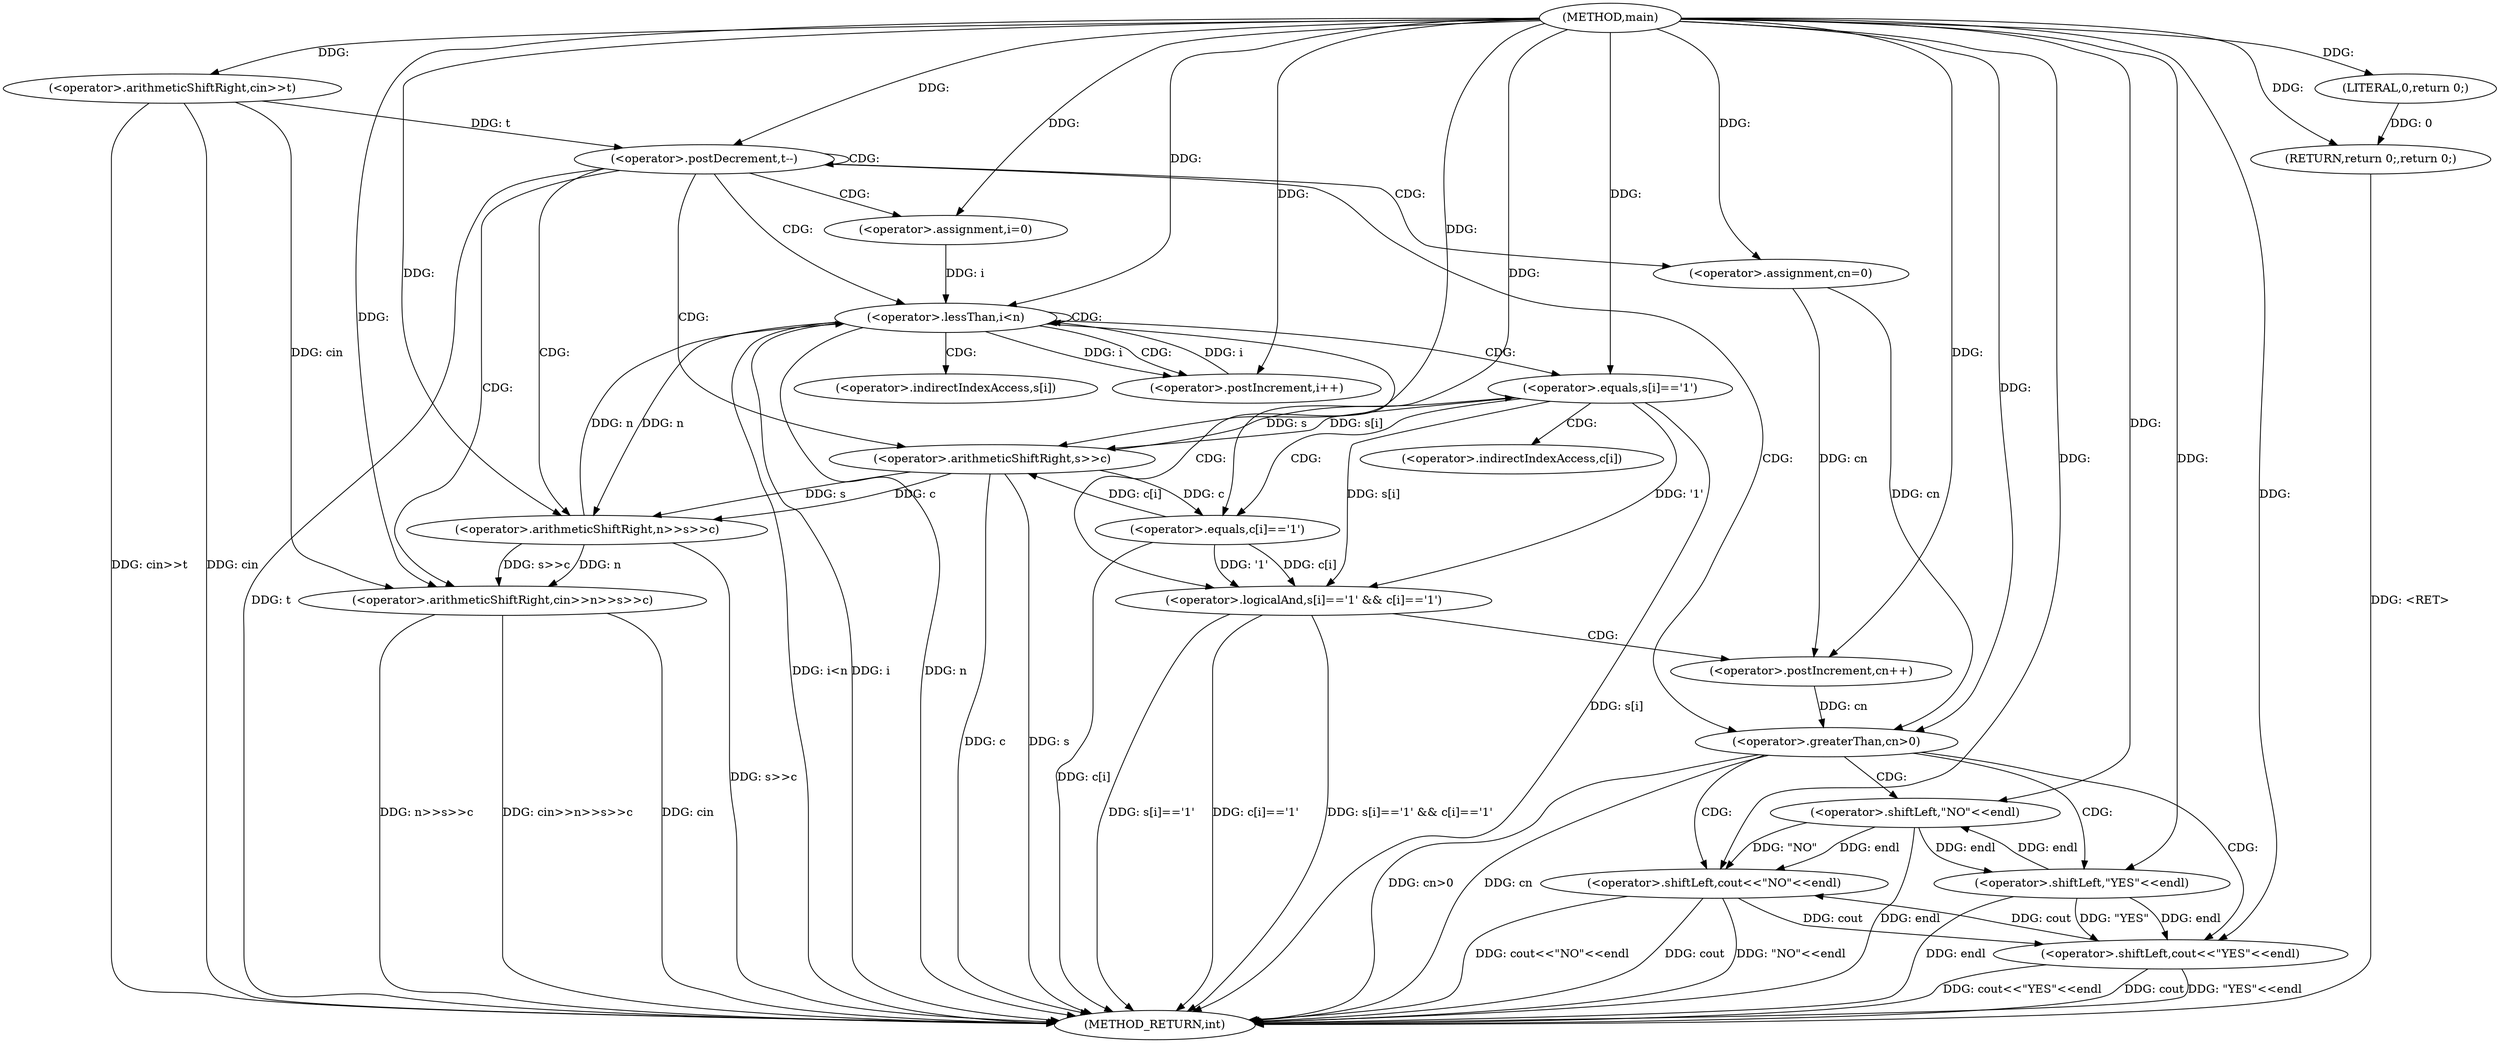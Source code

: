 digraph "main" {  
"1000102" [label = "(METHOD,main)" ]
"1000171" [label = "(METHOD_RETURN,int)" ]
"1000112" [label = "(<operator>.arithmeticShiftRight,cin>>t)" ]
"1000169" [label = "(RETURN,return 0;,return 0;)" ]
"1000116" [label = "(<operator>.postDecrement,t--)" ]
"1000170" [label = "(LITERAL,0,return 0;)" ]
"1000119" [label = "(<operator>.arithmeticShiftRight,cin>>n>>s>>c)" ]
"1000126" [label = "(<operator>.assignment,cn=0)" ]
"1000130" [label = "(<operator>.assignment,i=0)" ]
"1000133" [label = "(<operator>.lessThan,i<n)" ]
"1000136" [label = "(<operator>.postIncrement,i++)" ]
"1000155" [label = "(<operator>.greaterThan,cn>0)" ]
"1000158" [label = "(<operator>.shiftLeft,cout<<\"NO\"<<endl)" ]
"1000121" [label = "(<operator>.arithmeticShiftRight,n>>s>>c)" ]
"1000164" [label = "(<operator>.shiftLeft,cout<<\"YES\"<<endl)" ]
"1000123" [label = "(<operator>.arithmeticShiftRight,s>>c)" ]
"1000140" [label = "(<operator>.logicalAnd,s[i]=='1' && c[i]=='1')" ]
"1000160" [label = "(<operator>.shiftLeft,\"NO\"<<endl)" ]
"1000152" [label = "(<operator>.postIncrement,cn++)" ]
"1000166" [label = "(<operator>.shiftLeft,\"YES\"<<endl)" ]
"1000141" [label = "(<operator>.equals,s[i]=='1')" ]
"1000146" [label = "(<operator>.equals,c[i]=='1')" ]
"1000142" [label = "(<operator>.indirectIndexAccess,s[i])" ]
"1000147" [label = "(<operator>.indirectIndexAccess,c[i])" ]
  "1000169" -> "1000171"  [ label = "DDG: <RET>"] 
  "1000112" -> "1000171"  [ label = "DDG: cin"] 
  "1000112" -> "1000171"  [ label = "DDG: cin>>t"] 
  "1000116" -> "1000171"  [ label = "DDG: t"] 
  "1000119" -> "1000171"  [ label = "DDG: cin"] 
  "1000123" -> "1000171"  [ label = "DDG: s"] 
  "1000123" -> "1000171"  [ label = "DDG: c"] 
  "1000121" -> "1000171"  [ label = "DDG: s>>c"] 
  "1000119" -> "1000171"  [ label = "DDG: n>>s>>c"] 
  "1000119" -> "1000171"  [ label = "DDG: cin>>n>>s>>c"] 
  "1000133" -> "1000171"  [ label = "DDG: i"] 
  "1000133" -> "1000171"  [ label = "DDG: n"] 
  "1000133" -> "1000171"  [ label = "DDG: i<n"] 
  "1000155" -> "1000171"  [ label = "DDG: cn"] 
  "1000155" -> "1000171"  [ label = "DDG: cn>0"] 
  "1000164" -> "1000171"  [ label = "DDG: cout"] 
  "1000166" -> "1000171"  [ label = "DDG: endl"] 
  "1000164" -> "1000171"  [ label = "DDG: \"YES\"<<endl"] 
  "1000164" -> "1000171"  [ label = "DDG: cout<<\"YES\"<<endl"] 
  "1000158" -> "1000171"  [ label = "DDG: cout"] 
  "1000160" -> "1000171"  [ label = "DDG: endl"] 
  "1000158" -> "1000171"  [ label = "DDG: \"NO\"<<endl"] 
  "1000158" -> "1000171"  [ label = "DDG: cout<<\"NO\"<<endl"] 
  "1000141" -> "1000171"  [ label = "DDG: s[i]"] 
  "1000140" -> "1000171"  [ label = "DDG: s[i]=='1'"] 
  "1000146" -> "1000171"  [ label = "DDG: c[i]"] 
  "1000140" -> "1000171"  [ label = "DDG: c[i]=='1'"] 
  "1000140" -> "1000171"  [ label = "DDG: s[i]=='1' && c[i]=='1'"] 
  "1000170" -> "1000169"  [ label = "DDG: 0"] 
  "1000102" -> "1000169"  [ label = "DDG: "] 
  "1000102" -> "1000112"  [ label = "DDG: "] 
  "1000102" -> "1000170"  [ label = "DDG: "] 
  "1000112" -> "1000116"  [ label = "DDG: t"] 
  "1000102" -> "1000116"  [ label = "DDG: "] 
  "1000102" -> "1000126"  [ label = "DDG: "] 
  "1000112" -> "1000119"  [ label = "DDG: cin"] 
  "1000102" -> "1000119"  [ label = "DDG: "] 
  "1000121" -> "1000119"  [ label = "DDG: s>>c"] 
  "1000121" -> "1000119"  [ label = "DDG: n"] 
  "1000102" -> "1000130"  [ label = "DDG: "] 
  "1000133" -> "1000121"  [ label = "DDG: n"] 
  "1000102" -> "1000121"  [ label = "DDG: "] 
  "1000123" -> "1000121"  [ label = "DDG: s"] 
  "1000123" -> "1000121"  [ label = "DDG: c"] 
  "1000130" -> "1000133"  [ label = "DDG: i"] 
  "1000136" -> "1000133"  [ label = "DDG: i"] 
  "1000102" -> "1000133"  [ label = "DDG: "] 
  "1000121" -> "1000133"  [ label = "DDG: n"] 
  "1000133" -> "1000136"  [ label = "DDG: i"] 
  "1000102" -> "1000136"  [ label = "DDG: "] 
  "1000126" -> "1000155"  [ label = "DDG: cn"] 
  "1000152" -> "1000155"  [ label = "DDG: cn"] 
  "1000102" -> "1000155"  [ label = "DDG: "] 
  "1000164" -> "1000158"  [ label = "DDG: cout"] 
  "1000102" -> "1000158"  [ label = "DDG: "] 
  "1000160" -> "1000158"  [ label = "DDG: endl"] 
  "1000160" -> "1000158"  [ label = "DDG: \"NO\""] 
  "1000141" -> "1000123"  [ label = "DDG: s[i]"] 
  "1000102" -> "1000123"  [ label = "DDG: "] 
  "1000146" -> "1000123"  [ label = "DDG: c[i]"] 
  "1000102" -> "1000160"  [ label = "DDG: "] 
  "1000166" -> "1000160"  [ label = "DDG: endl"] 
  "1000158" -> "1000164"  [ label = "DDG: cout"] 
  "1000102" -> "1000164"  [ label = "DDG: "] 
  "1000166" -> "1000164"  [ label = "DDG: endl"] 
  "1000166" -> "1000164"  [ label = "DDG: \"YES\""] 
  "1000141" -> "1000140"  [ label = "DDG: s[i]"] 
  "1000141" -> "1000140"  [ label = "DDG: '1'"] 
  "1000146" -> "1000140"  [ label = "DDG: c[i]"] 
  "1000146" -> "1000140"  [ label = "DDG: '1'"] 
  "1000102" -> "1000166"  [ label = "DDG: "] 
  "1000160" -> "1000166"  [ label = "DDG: endl"] 
  "1000123" -> "1000141"  [ label = "DDG: s"] 
  "1000102" -> "1000141"  [ label = "DDG: "] 
  "1000123" -> "1000146"  [ label = "DDG: c"] 
  "1000102" -> "1000146"  [ label = "DDG: "] 
  "1000126" -> "1000152"  [ label = "DDG: cn"] 
  "1000102" -> "1000152"  [ label = "DDG: "] 
  "1000116" -> "1000121"  [ label = "CDG: "] 
  "1000116" -> "1000116"  [ label = "CDG: "] 
  "1000116" -> "1000126"  [ label = "CDG: "] 
  "1000116" -> "1000155"  [ label = "CDG: "] 
  "1000116" -> "1000123"  [ label = "CDG: "] 
  "1000116" -> "1000119"  [ label = "CDG: "] 
  "1000116" -> "1000130"  [ label = "CDG: "] 
  "1000116" -> "1000133"  [ label = "CDG: "] 
  "1000133" -> "1000142"  [ label = "CDG: "] 
  "1000133" -> "1000141"  [ label = "CDG: "] 
  "1000133" -> "1000133"  [ label = "CDG: "] 
  "1000133" -> "1000136"  [ label = "CDG: "] 
  "1000133" -> "1000140"  [ label = "CDG: "] 
  "1000155" -> "1000164"  [ label = "CDG: "] 
  "1000155" -> "1000158"  [ label = "CDG: "] 
  "1000155" -> "1000160"  [ label = "CDG: "] 
  "1000155" -> "1000166"  [ label = "CDG: "] 
  "1000140" -> "1000152"  [ label = "CDG: "] 
  "1000141" -> "1000147"  [ label = "CDG: "] 
  "1000141" -> "1000146"  [ label = "CDG: "] 
}
